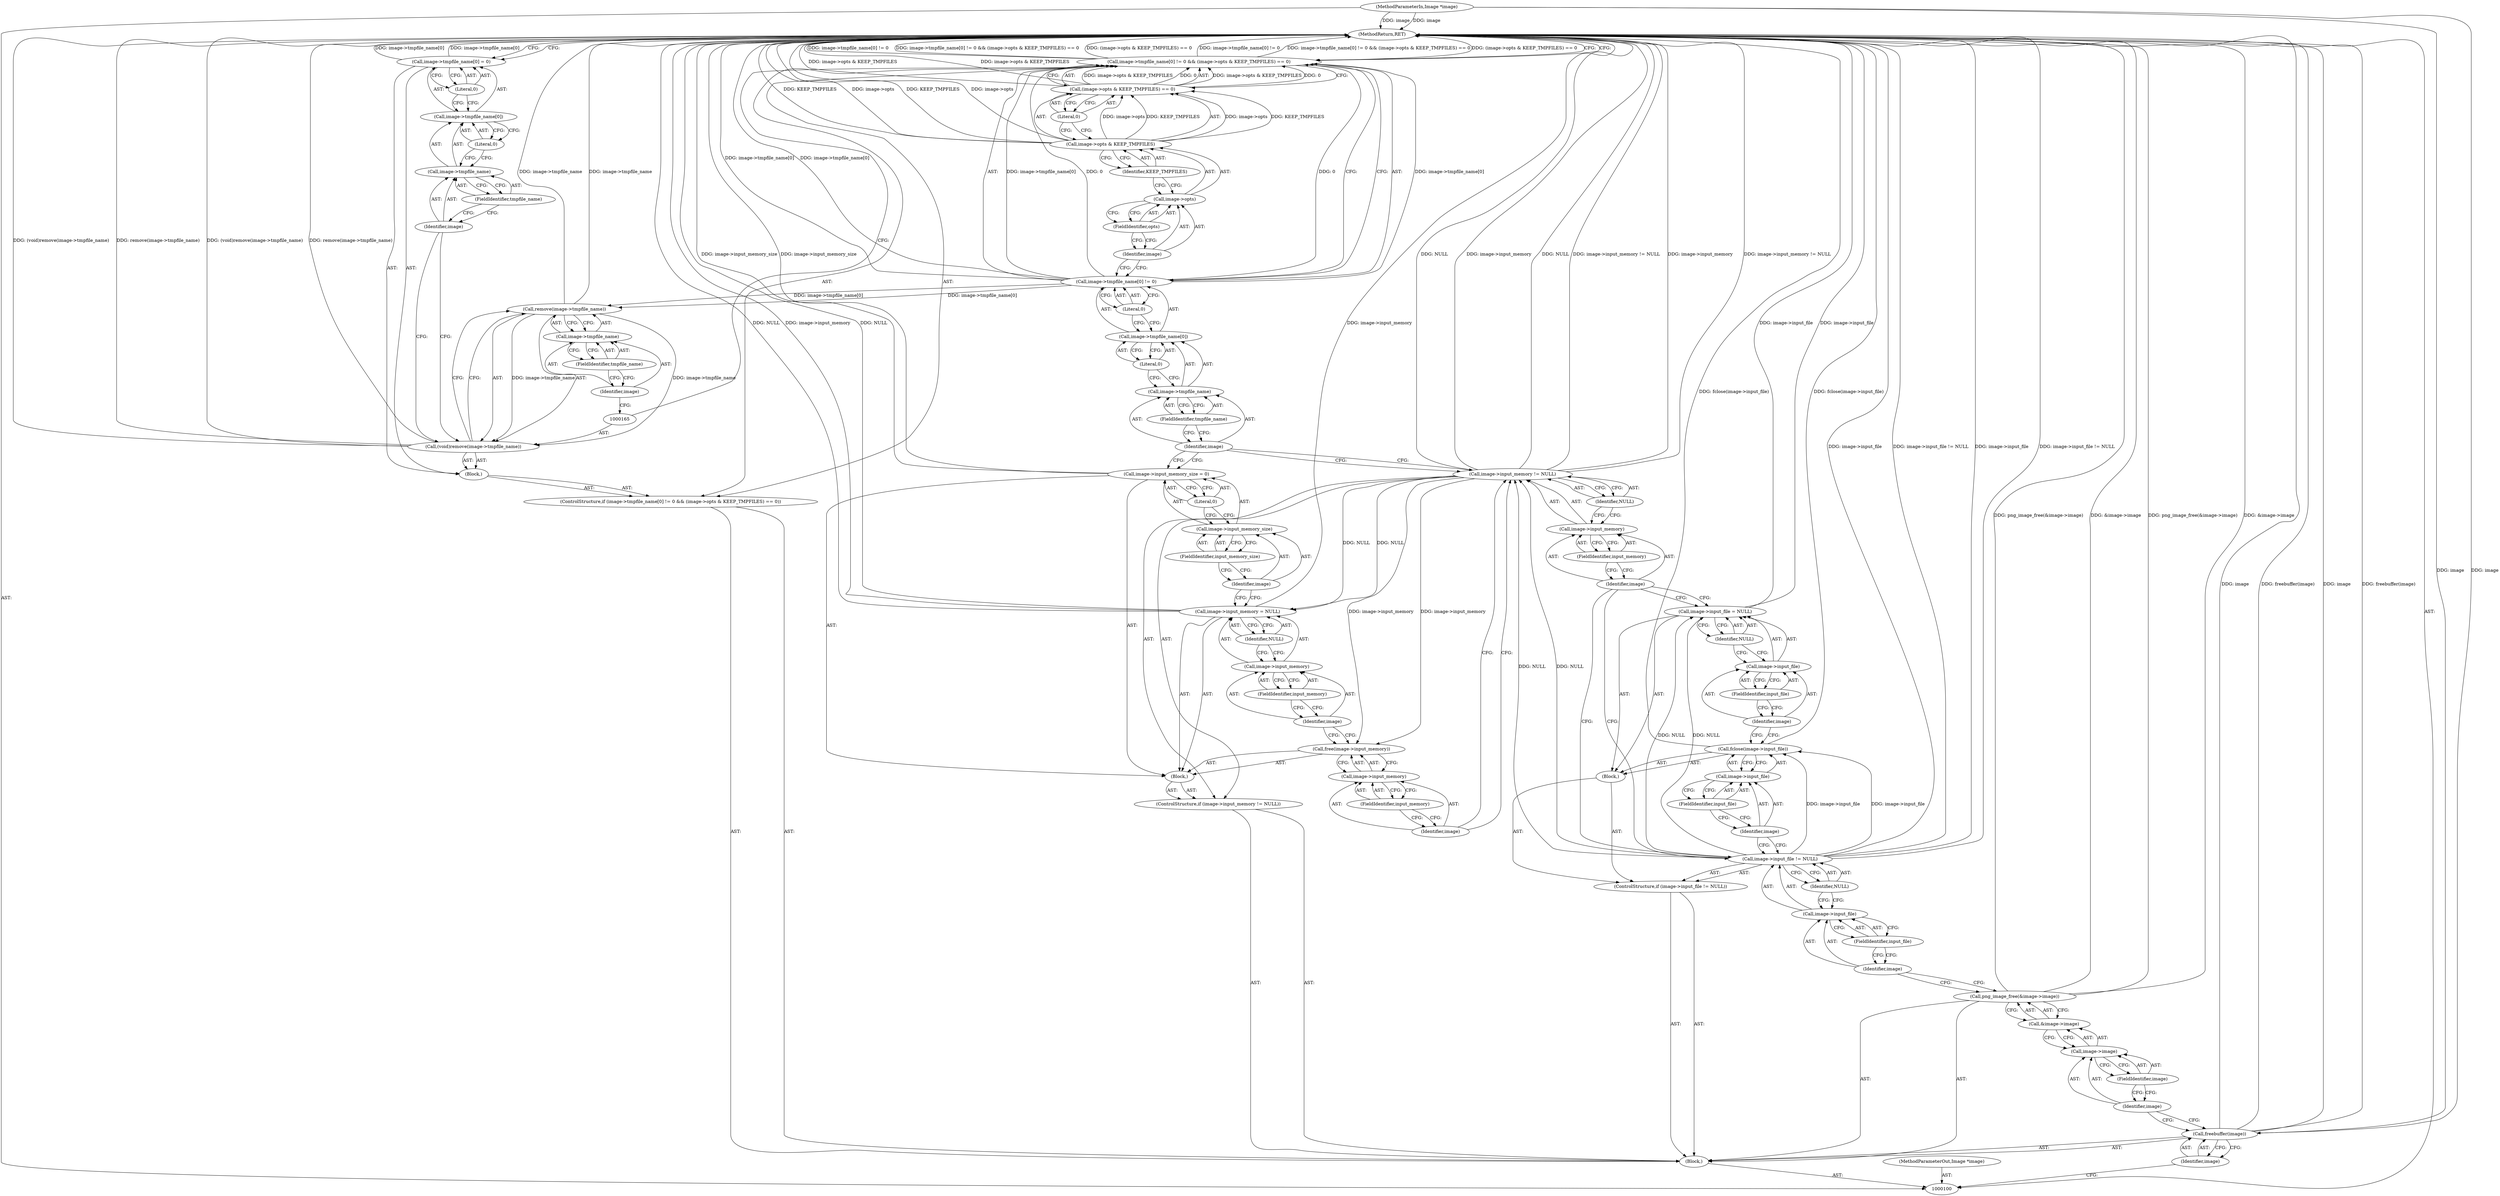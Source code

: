 digraph "0_Android_9d4853418ab2f754c2b63e091c29c5529b8b86ca_28" {
"1000177" [label="(MethodReturn,RET)"];
"1000101" [label="(MethodParameterIn,Image *image)"];
"1000247" [label="(MethodParameterOut,Image *image)"];
"1000126" [label="(ControlStructure,if (image->input_memory != NULL))"];
"1000130" [label="(FieldIdentifier,input_memory)"];
"1000131" [label="(Identifier,NULL)"];
"1000127" [label="(Call,image->input_memory != NULL)"];
"1000128" [label="(Call,image->input_memory)"];
"1000129" [label="(Identifier,image)"];
"1000132" [label="(Block,)"];
"1000134" [label="(Call,image->input_memory)"];
"1000135" [label="(Identifier,image)"];
"1000136" [label="(FieldIdentifier,input_memory)"];
"1000133" [label="(Call,free(image->input_memory))"];
"1000140" [label="(FieldIdentifier,input_memory)"];
"1000141" [label="(Identifier,NULL)"];
"1000137" [label="(Call,image->input_memory = NULL)"];
"1000138" [label="(Call,image->input_memory)"];
"1000139" [label="(Identifier,image)"];
"1000145" [label="(FieldIdentifier,input_memory_size)"];
"1000146" [label="(Literal,0)"];
"1000142" [label="(Call,image->input_memory_size = 0)"];
"1000143" [label="(Call,image->input_memory_size)"];
"1000144" [label="(Identifier,image)"];
"1000102" [label="(Block,)"];
"1000153" [label="(FieldIdentifier,tmpfile_name)"];
"1000154" [label="(Literal,0)"];
"1000155" [label="(Literal,0)"];
"1000156" [label="(Call,(image->opts & KEEP_TMPFILES) == 0)"];
"1000147" [label="(ControlStructure,if (image->tmpfile_name[0] != 0 && (image->opts & KEEP_TMPFILES) == 0))"];
"1000157" [label="(Call,image->opts & KEEP_TMPFILES)"];
"1000158" [label="(Call,image->opts)"];
"1000159" [label="(Identifier,image)"];
"1000160" [label="(FieldIdentifier,opts)"];
"1000161" [label="(Identifier,KEEP_TMPFILES)"];
"1000162" [label="(Literal,0)"];
"1000148" [label="(Call,image->tmpfile_name[0] != 0 && (image->opts & KEEP_TMPFILES) == 0)"];
"1000149" [label="(Call,image->tmpfile_name[0] != 0)"];
"1000150" [label="(Call,image->tmpfile_name[0])"];
"1000151" [label="(Call,image->tmpfile_name)"];
"1000152" [label="(Identifier,image)"];
"1000163" [label="(Block,)"];
"1000166" [label="(Call,remove(image->tmpfile_name))"];
"1000167" [label="(Call,image->tmpfile_name)"];
"1000168" [label="(Identifier,image)"];
"1000169" [label="(FieldIdentifier,tmpfile_name)"];
"1000164" [label="(Call,(void)remove(image->tmpfile_name))"];
"1000174" [label="(FieldIdentifier,tmpfile_name)"];
"1000175" [label="(Literal,0)"];
"1000176" [label="(Literal,0)"];
"1000170" [label="(Call,image->tmpfile_name[0] = 0)"];
"1000171" [label="(Call,image->tmpfile_name[0])"];
"1000172" [label="(Call,image->tmpfile_name)"];
"1000173" [label="(Identifier,image)"];
"1000104" [label="(Identifier,image)"];
"1000103" [label="(Call,freebuffer(image))"];
"1000106" [label="(Call,&image->image)"];
"1000107" [label="(Call,image->image)"];
"1000108" [label="(Identifier,image)"];
"1000109" [label="(FieldIdentifier,image)"];
"1000105" [label="(Call,png_image_free(&image->image))"];
"1000110" [label="(ControlStructure,if (image->input_file != NULL))"];
"1000114" [label="(FieldIdentifier,input_file)"];
"1000115" [label="(Identifier,NULL)"];
"1000111" [label="(Call,image->input_file != NULL)"];
"1000112" [label="(Call,image->input_file)"];
"1000113" [label="(Identifier,image)"];
"1000116" [label="(Block,)"];
"1000118" [label="(Call,image->input_file)"];
"1000119" [label="(Identifier,image)"];
"1000120" [label="(FieldIdentifier,input_file)"];
"1000117" [label="(Call,fclose(image->input_file))"];
"1000124" [label="(FieldIdentifier,input_file)"];
"1000125" [label="(Identifier,NULL)"];
"1000121" [label="(Call,image->input_file = NULL)"];
"1000122" [label="(Call,image->input_file)"];
"1000123" [label="(Identifier,image)"];
"1000177" -> "1000100"  [label="AST: "];
"1000177" -> "1000170"  [label="CFG: "];
"1000177" -> "1000148"  [label="CFG: "];
"1000117" -> "1000177"  [label="DDG: fclose(image->input_file)"];
"1000164" -> "1000177"  [label="DDG: (void)remove(image->tmpfile_name)"];
"1000164" -> "1000177"  [label="DDG: remove(image->tmpfile_name)"];
"1000156" -> "1000177"  [label="DDG: image->opts & KEEP_TMPFILES"];
"1000103" -> "1000177"  [label="DDG: image"];
"1000103" -> "1000177"  [label="DDG: freebuffer(image)"];
"1000105" -> "1000177"  [label="DDG: png_image_free(&image->image)"];
"1000105" -> "1000177"  [label="DDG: &image->image"];
"1000137" -> "1000177"  [label="DDG: NULL"];
"1000137" -> "1000177"  [label="DDG: image->input_memory"];
"1000127" -> "1000177"  [label="DDG: image->input_memory != NULL"];
"1000127" -> "1000177"  [label="DDG: NULL"];
"1000127" -> "1000177"  [label="DDG: image->input_memory"];
"1000101" -> "1000177"  [label="DDG: image"];
"1000166" -> "1000177"  [label="DDG: image->tmpfile_name"];
"1000157" -> "1000177"  [label="DDG: image->opts"];
"1000157" -> "1000177"  [label="DDG: KEEP_TMPFILES"];
"1000148" -> "1000177"  [label="DDG: image->tmpfile_name[0] != 0"];
"1000148" -> "1000177"  [label="DDG: image->tmpfile_name[0] != 0 && (image->opts & KEEP_TMPFILES) == 0"];
"1000148" -> "1000177"  [label="DDG: (image->opts & KEEP_TMPFILES) == 0"];
"1000111" -> "1000177"  [label="DDG: image->input_file"];
"1000111" -> "1000177"  [label="DDG: image->input_file != NULL"];
"1000142" -> "1000177"  [label="DDG: image->input_memory_size"];
"1000121" -> "1000177"  [label="DDG: image->input_file"];
"1000170" -> "1000177"  [label="DDG: image->tmpfile_name[0]"];
"1000149" -> "1000177"  [label="DDG: image->tmpfile_name[0]"];
"1000101" -> "1000100"  [label="AST: "];
"1000101" -> "1000177"  [label="DDG: image"];
"1000101" -> "1000103"  [label="DDG: image"];
"1000247" -> "1000100"  [label="AST: "];
"1000126" -> "1000102"  [label="AST: "];
"1000127" -> "1000126"  [label="AST: "];
"1000132" -> "1000126"  [label="AST: "];
"1000130" -> "1000128"  [label="AST: "];
"1000130" -> "1000129"  [label="CFG: "];
"1000128" -> "1000130"  [label="CFG: "];
"1000131" -> "1000127"  [label="AST: "];
"1000131" -> "1000128"  [label="CFG: "];
"1000127" -> "1000131"  [label="CFG: "];
"1000127" -> "1000126"  [label="AST: "];
"1000127" -> "1000131"  [label="CFG: "];
"1000128" -> "1000127"  [label="AST: "];
"1000131" -> "1000127"  [label="AST: "];
"1000135" -> "1000127"  [label="CFG: "];
"1000152" -> "1000127"  [label="CFG: "];
"1000127" -> "1000177"  [label="DDG: image->input_memory != NULL"];
"1000127" -> "1000177"  [label="DDG: NULL"];
"1000127" -> "1000177"  [label="DDG: image->input_memory"];
"1000111" -> "1000127"  [label="DDG: NULL"];
"1000127" -> "1000133"  [label="DDG: image->input_memory"];
"1000127" -> "1000137"  [label="DDG: NULL"];
"1000128" -> "1000127"  [label="AST: "];
"1000128" -> "1000130"  [label="CFG: "];
"1000129" -> "1000128"  [label="AST: "];
"1000130" -> "1000128"  [label="AST: "];
"1000131" -> "1000128"  [label="CFG: "];
"1000129" -> "1000128"  [label="AST: "];
"1000129" -> "1000121"  [label="CFG: "];
"1000129" -> "1000111"  [label="CFG: "];
"1000130" -> "1000129"  [label="CFG: "];
"1000132" -> "1000126"  [label="AST: "];
"1000133" -> "1000132"  [label="AST: "];
"1000137" -> "1000132"  [label="AST: "];
"1000142" -> "1000132"  [label="AST: "];
"1000134" -> "1000133"  [label="AST: "];
"1000134" -> "1000136"  [label="CFG: "];
"1000135" -> "1000134"  [label="AST: "];
"1000136" -> "1000134"  [label="AST: "];
"1000133" -> "1000134"  [label="CFG: "];
"1000135" -> "1000134"  [label="AST: "];
"1000135" -> "1000127"  [label="CFG: "];
"1000136" -> "1000135"  [label="CFG: "];
"1000136" -> "1000134"  [label="AST: "];
"1000136" -> "1000135"  [label="CFG: "];
"1000134" -> "1000136"  [label="CFG: "];
"1000133" -> "1000132"  [label="AST: "];
"1000133" -> "1000134"  [label="CFG: "];
"1000134" -> "1000133"  [label="AST: "];
"1000139" -> "1000133"  [label="CFG: "];
"1000127" -> "1000133"  [label="DDG: image->input_memory"];
"1000140" -> "1000138"  [label="AST: "];
"1000140" -> "1000139"  [label="CFG: "];
"1000138" -> "1000140"  [label="CFG: "];
"1000141" -> "1000137"  [label="AST: "];
"1000141" -> "1000138"  [label="CFG: "];
"1000137" -> "1000141"  [label="CFG: "];
"1000137" -> "1000132"  [label="AST: "];
"1000137" -> "1000141"  [label="CFG: "];
"1000138" -> "1000137"  [label="AST: "];
"1000141" -> "1000137"  [label="AST: "];
"1000144" -> "1000137"  [label="CFG: "];
"1000137" -> "1000177"  [label="DDG: NULL"];
"1000137" -> "1000177"  [label="DDG: image->input_memory"];
"1000127" -> "1000137"  [label="DDG: NULL"];
"1000138" -> "1000137"  [label="AST: "];
"1000138" -> "1000140"  [label="CFG: "];
"1000139" -> "1000138"  [label="AST: "];
"1000140" -> "1000138"  [label="AST: "];
"1000141" -> "1000138"  [label="CFG: "];
"1000139" -> "1000138"  [label="AST: "];
"1000139" -> "1000133"  [label="CFG: "];
"1000140" -> "1000139"  [label="CFG: "];
"1000145" -> "1000143"  [label="AST: "];
"1000145" -> "1000144"  [label="CFG: "];
"1000143" -> "1000145"  [label="CFG: "];
"1000146" -> "1000142"  [label="AST: "];
"1000146" -> "1000143"  [label="CFG: "];
"1000142" -> "1000146"  [label="CFG: "];
"1000142" -> "1000132"  [label="AST: "];
"1000142" -> "1000146"  [label="CFG: "];
"1000143" -> "1000142"  [label="AST: "];
"1000146" -> "1000142"  [label="AST: "];
"1000152" -> "1000142"  [label="CFG: "];
"1000142" -> "1000177"  [label="DDG: image->input_memory_size"];
"1000143" -> "1000142"  [label="AST: "];
"1000143" -> "1000145"  [label="CFG: "];
"1000144" -> "1000143"  [label="AST: "];
"1000145" -> "1000143"  [label="AST: "];
"1000146" -> "1000143"  [label="CFG: "];
"1000144" -> "1000143"  [label="AST: "];
"1000144" -> "1000137"  [label="CFG: "];
"1000145" -> "1000144"  [label="CFG: "];
"1000102" -> "1000100"  [label="AST: "];
"1000103" -> "1000102"  [label="AST: "];
"1000105" -> "1000102"  [label="AST: "];
"1000110" -> "1000102"  [label="AST: "];
"1000126" -> "1000102"  [label="AST: "];
"1000147" -> "1000102"  [label="AST: "];
"1000153" -> "1000151"  [label="AST: "];
"1000153" -> "1000152"  [label="CFG: "];
"1000151" -> "1000153"  [label="CFG: "];
"1000154" -> "1000150"  [label="AST: "];
"1000154" -> "1000151"  [label="CFG: "];
"1000150" -> "1000154"  [label="CFG: "];
"1000155" -> "1000149"  [label="AST: "];
"1000155" -> "1000150"  [label="CFG: "];
"1000149" -> "1000155"  [label="CFG: "];
"1000156" -> "1000148"  [label="AST: "];
"1000156" -> "1000162"  [label="CFG: "];
"1000157" -> "1000156"  [label="AST: "];
"1000162" -> "1000156"  [label="AST: "];
"1000148" -> "1000156"  [label="CFG: "];
"1000156" -> "1000177"  [label="DDG: image->opts & KEEP_TMPFILES"];
"1000156" -> "1000148"  [label="DDG: image->opts & KEEP_TMPFILES"];
"1000156" -> "1000148"  [label="DDG: 0"];
"1000157" -> "1000156"  [label="DDG: image->opts"];
"1000157" -> "1000156"  [label="DDG: KEEP_TMPFILES"];
"1000147" -> "1000102"  [label="AST: "];
"1000148" -> "1000147"  [label="AST: "];
"1000163" -> "1000147"  [label="AST: "];
"1000157" -> "1000156"  [label="AST: "];
"1000157" -> "1000161"  [label="CFG: "];
"1000158" -> "1000157"  [label="AST: "];
"1000161" -> "1000157"  [label="AST: "];
"1000162" -> "1000157"  [label="CFG: "];
"1000157" -> "1000177"  [label="DDG: image->opts"];
"1000157" -> "1000177"  [label="DDG: KEEP_TMPFILES"];
"1000157" -> "1000156"  [label="DDG: image->opts"];
"1000157" -> "1000156"  [label="DDG: KEEP_TMPFILES"];
"1000158" -> "1000157"  [label="AST: "];
"1000158" -> "1000160"  [label="CFG: "];
"1000159" -> "1000158"  [label="AST: "];
"1000160" -> "1000158"  [label="AST: "];
"1000161" -> "1000158"  [label="CFG: "];
"1000159" -> "1000158"  [label="AST: "];
"1000159" -> "1000149"  [label="CFG: "];
"1000160" -> "1000159"  [label="CFG: "];
"1000160" -> "1000158"  [label="AST: "];
"1000160" -> "1000159"  [label="CFG: "];
"1000158" -> "1000160"  [label="CFG: "];
"1000161" -> "1000157"  [label="AST: "];
"1000161" -> "1000158"  [label="CFG: "];
"1000157" -> "1000161"  [label="CFG: "];
"1000162" -> "1000156"  [label="AST: "];
"1000162" -> "1000157"  [label="CFG: "];
"1000156" -> "1000162"  [label="CFG: "];
"1000148" -> "1000147"  [label="AST: "];
"1000148" -> "1000149"  [label="CFG: "];
"1000148" -> "1000156"  [label="CFG: "];
"1000149" -> "1000148"  [label="AST: "];
"1000156" -> "1000148"  [label="AST: "];
"1000165" -> "1000148"  [label="CFG: "];
"1000177" -> "1000148"  [label="CFG: "];
"1000148" -> "1000177"  [label="DDG: image->tmpfile_name[0] != 0"];
"1000148" -> "1000177"  [label="DDG: image->tmpfile_name[0] != 0 && (image->opts & KEEP_TMPFILES) == 0"];
"1000148" -> "1000177"  [label="DDG: (image->opts & KEEP_TMPFILES) == 0"];
"1000149" -> "1000148"  [label="DDG: image->tmpfile_name[0]"];
"1000149" -> "1000148"  [label="DDG: 0"];
"1000156" -> "1000148"  [label="DDG: image->opts & KEEP_TMPFILES"];
"1000156" -> "1000148"  [label="DDG: 0"];
"1000149" -> "1000148"  [label="AST: "];
"1000149" -> "1000155"  [label="CFG: "];
"1000150" -> "1000149"  [label="AST: "];
"1000155" -> "1000149"  [label="AST: "];
"1000159" -> "1000149"  [label="CFG: "];
"1000148" -> "1000149"  [label="CFG: "];
"1000149" -> "1000177"  [label="DDG: image->tmpfile_name[0]"];
"1000149" -> "1000148"  [label="DDG: image->tmpfile_name[0]"];
"1000149" -> "1000148"  [label="DDG: 0"];
"1000149" -> "1000166"  [label="DDG: image->tmpfile_name[0]"];
"1000150" -> "1000149"  [label="AST: "];
"1000150" -> "1000154"  [label="CFG: "];
"1000151" -> "1000150"  [label="AST: "];
"1000154" -> "1000150"  [label="AST: "];
"1000155" -> "1000150"  [label="CFG: "];
"1000151" -> "1000150"  [label="AST: "];
"1000151" -> "1000153"  [label="CFG: "];
"1000152" -> "1000151"  [label="AST: "];
"1000153" -> "1000151"  [label="AST: "];
"1000154" -> "1000151"  [label="CFG: "];
"1000152" -> "1000151"  [label="AST: "];
"1000152" -> "1000142"  [label="CFG: "];
"1000152" -> "1000127"  [label="CFG: "];
"1000153" -> "1000152"  [label="CFG: "];
"1000163" -> "1000147"  [label="AST: "];
"1000164" -> "1000163"  [label="AST: "];
"1000170" -> "1000163"  [label="AST: "];
"1000166" -> "1000164"  [label="AST: "];
"1000166" -> "1000167"  [label="CFG: "];
"1000167" -> "1000166"  [label="AST: "];
"1000164" -> "1000166"  [label="CFG: "];
"1000166" -> "1000177"  [label="DDG: image->tmpfile_name"];
"1000166" -> "1000164"  [label="DDG: image->tmpfile_name"];
"1000149" -> "1000166"  [label="DDG: image->tmpfile_name[0]"];
"1000167" -> "1000166"  [label="AST: "];
"1000167" -> "1000169"  [label="CFG: "];
"1000168" -> "1000167"  [label="AST: "];
"1000169" -> "1000167"  [label="AST: "];
"1000166" -> "1000167"  [label="CFG: "];
"1000168" -> "1000167"  [label="AST: "];
"1000168" -> "1000165"  [label="CFG: "];
"1000169" -> "1000168"  [label="CFG: "];
"1000169" -> "1000167"  [label="AST: "];
"1000169" -> "1000168"  [label="CFG: "];
"1000167" -> "1000169"  [label="CFG: "];
"1000164" -> "1000163"  [label="AST: "];
"1000164" -> "1000166"  [label="CFG: "];
"1000165" -> "1000164"  [label="AST: "];
"1000166" -> "1000164"  [label="AST: "];
"1000173" -> "1000164"  [label="CFG: "];
"1000164" -> "1000177"  [label="DDG: (void)remove(image->tmpfile_name)"];
"1000164" -> "1000177"  [label="DDG: remove(image->tmpfile_name)"];
"1000166" -> "1000164"  [label="DDG: image->tmpfile_name"];
"1000174" -> "1000172"  [label="AST: "];
"1000174" -> "1000173"  [label="CFG: "];
"1000172" -> "1000174"  [label="CFG: "];
"1000175" -> "1000171"  [label="AST: "];
"1000175" -> "1000172"  [label="CFG: "];
"1000171" -> "1000175"  [label="CFG: "];
"1000176" -> "1000170"  [label="AST: "];
"1000176" -> "1000171"  [label="CFG: "];
"1000170" -> "1000176"  [label="CFG: "];
"1000170" -> "1000163"  [label="AST: "];
"1000170" -> "1000176"  [label="CFG: "];
"1000171" -> "1000170"  [label="AST: "];
"1000176" -> "1000170"  [label="AST: "];
"1000177" -> "1000170"  [label="CFG: "];
"1000170" -> "1000177"  [label="DDG: image->tmpfile_name[0]"];
"1000171" -> "1000170"  [label="AST: "];
"1000171" -> "1000175"  [label="CFG: "];
"1000172" -> "1000171"  [label="AST: "];
"1000175" -> "1000171"  [label="AST: "];
"1000176" -> "1000171"  [label="CFG: "];
"1000172" -> "1000171"  [label="AST: "];
"1000172" -> "1000174"  [label="CFG: "];
"1000173" -> "1000172"  [label="AST: "];
"1000174" -> "1000172"  [label="AST: "];
"1000175" -> "1000172"  [label="CFG: "];
"1000173" -> "1000172"  [label="AST: "];
"1000173" -> "1000164"  [label="CFG: "];
"1000174" -> "1000173"  [label="CFG: "];
"1000104" -> "1000103"  [label="AST: "];
"1000104" -> "1000100"  [label="CFG: "];
"1000103" -> "1000104"  [label="CFG: "];
"1000103" -> "1000102"  [label="AST: "];
"1000103" -> "1000104"  [label="CFG: "];
"1000104" -> "1000103"  [label="AST: "];
"1000108" -> "1000103"  [label="CFG: "];
"1000103" -> "1000177"  [label="DDG: image"];
"1000103" -> "1000177"  [label="DDG: freebuffer(image)"];
"1000101" -> "1000103"  [label="DDG: image"];
"1000106" -> "1000105"  [label="AST: "];
"1000106" -> "1000107"  [label="CFG: "];
"1000107" -> "1000106"  [label="AST: "];
"1000105" -> "1000106"  [label="CFG: "];
"1000107" -> "1000106"  [label="AST: "];
"1000107" -> "1000109"  [label="CFG: "];
"1000108" -> "1000107"  [label="AST: "];
"1000109" -> "1000107"  [label="AST: "];
"1000106" -> "1000107"  [label="CFG: "];
"1000108" -> "1000107"  [label="AST: "];
"1000108" -> "1000103"  [label="CFG: "];
"1000109" -> "1000108"  [label="CFG: "];
"1000109" -> "1000107"  [label="AST: "];
"1000109" -> "1000108"  [label="CFG: "];
"1000107" -> "1000109"  [label="CFG: "];
"1000105" -> "1000102"  [label="AST: "];
"1000105" -> "1000106"  [label="CFG: "];
"1000106" -> "1000105"  [label="AST: "];
"1000113" -> "1000105"  [label="CFG: "];
"1000105" -> "1000177"  [label="DDG: png_image_free(&image->image)"];
"1000105" -> "1000177"  [label="DDG: &image->image"];
"1000110" -> "1000102"  [label="AST: "];
"1000111" -> "1000110"  [label="AST: "];
"1000116" -> "1000110"  [label="AST: "];
"1000114" -> "1000112"  [label="AST: "];
"1000114" -> "1000113"  [label="CFG: "];
"1000112" -> "1000114"  [label="CFG: "];
"1000115" -> "1000111"  [label="AST: "];
"1000115" -> "1000112"  [label="CFG: "];
"1000111" -> "1000115"  [label="CFG: "];
"1000111" -> "1000110"  [label="AST: "];
"1000111" -> "1000115"  [label="CFG: "];
"1000112" -> "1000111"  [label="AST: "];
"1000115" -> "1000111"  [label="AST: "];
"1000119" -> "1000111"  [label="CFG: "];
"1000129" -> "1000111"  [label="CFG: "];
"1000111" -> "1000177"  [label="DDG: image->input_file"];
"1000111" -> "1000177"  [label="DDG: image->input_file != NULL"];
"1000111" -> "1000117"  [label="DDG: image->input_file"];
"1000111" -> "1000121"  [label="DDG: NULL"];
"1000111" -> "1000127"  [label="DDG: NULL"];
"1000112" -> "1000111"  [label="AST: "];
"1000112" -> "1000114"  [label="CFG: "];
"1000113" -> "1000112"  [label="AST: "];
"1000114" -> "1000112"  [label="AST: "];
"1000115" -> "1000112"  [label="CFG: "];
"1000113" -> "1000112"  [label="AST: "];
"1000113" -> "1000105"  [label="CFG: "];
"1000114" -> "1000113"  [label="CFG: "];
"1000116" -> "1000110"  [label="AST: "];
"1000117" -> "1000116"  [label="AST: "];
"1000121" -> "1000116"  [label="AST: "];
"1000118" -> "1000117"  [label="AST: "];
"1000118" -> "1000120"  [label="CFG: "];
"1000119" -> "1000118"  [label="AST: "];
"1000120" -> "1000118"  [label="AST: "];
"1000117" -> "1000118"  [label="CFG: "];
"1000119" -> "1000118"  [label="AST: "];
"1000119" -> "1000111"  [label="CFG: "];
"1000120" -> "1000119"  [label="CFG: "];
"1000120" -> "1000118"  [label="AST: "];
"1000120" -> "1000119"  [label="CFG: "];
"1000118" -> "1000120"  [label="CFG: "];
"1000117" -> "1000116"  [label="AST: "];
"1000117" -> "1000118"  [label="CFG: "];
"1000118" -> "1000117"  [label="AST: "];
"1000123" -> "1000117"  [label="CFG: "];
"1000117" -> "1000177"  [label="DDG: fclose(image->input_file)"];
"1000111" -> "1000117"  [label="DDG: image->input_file"];
"1000124" -> "1000122"  [label="AST: "];
"1000124" -> "1000123"  [label="CFG: "];
"1000122" -> "1000124"  [label="CFG: "];
"1000125" -> "1000121"  [label="AST: "];
"1000125" -> "1000122"  [label="CFG: "];
"1000121" -> "1000125"  [label="CFG: "];
"1000121" -> "1000116"  [label="AST: "];
"1000121" -> "1000125"  [label="CFG: "];
"1000122" -> "1000121"  [label="AST: "];
"1000125" -> "1000121"  [label="AST: "];
"1000129" -> "1000121"  [label="CFG: "];
"1000121" -> "1000177"  [label="DDG: image->input_file"];
"1000111" -> "1000121"  [label="DDG: NULL"];
"1000122" -> "1000121"  [label="AST: "];
"1000122" -> "1000124"  [label="CFG: "];
"1000123" -> "1000122"  [label="AST: "];
"1000124" -> "1000122"  [label="AST: "];
"1000125" -> "1000122"  [label="CFG: "];
"1000123" -> "1000122"  [label="AST: "];
"1000123" -> "1000117"  [label="CFG: "];
"1000124" -> "1000123"  [label="CFG: "];
}
